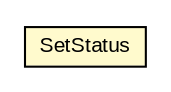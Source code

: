#!/usr/local/bin/dot
#
# Class diagram 
# Generated by UMLGraph version R5_6-24-gf6e263 (http://www.umlgraph.org/)
#

digraph G {
	edge [fontname="arial",fontsize=10,labelfontname="arial",labelfontsize=10];
	node [fontname="arial",fontsize=10,shape=plaintext];
	nodesep=0.25;
	ranksep=0.5;
	// org.miloss.fgsms.services.interfaces.status.SetStatus
	c1073995 [label=<<table title="org.miloss.fgsms.services.interfaces.status.SetStatus" border="0" cellborder="1" cellspacing="0" cellpadding="2" port="p" bgcolor="lemonChiffon" href="./SetStatus.html">
		<tr><td><table border="0" cellspacing="0" cellpadding="1">
<tr><td align="center" balign="center"> SetStatus </td></tr>
		</table></td></tr>
		</table>>, URL="./SetStatus.html", fontname="arial", fontcolor="black", fontsize=10.0];
}

